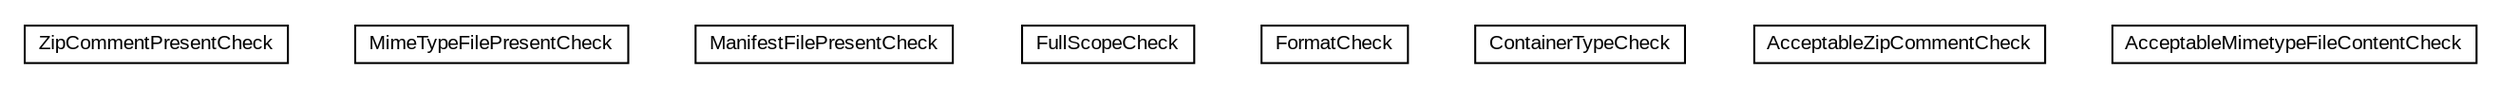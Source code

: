 #!/usr/local/bin/dot
#
# Class diagram 
# Generated by UMLGraph version R5_6-24-gf6e263 (http://www.umlgraph.org/)
#

digraph G {
	edge [fontname="arial",fontsize=10,labelfontname="arial",labelfontsize=10];
	node [fontname="arial",fontsize=10,shape=plaintext];
	nodesep=0.25;
	ranksep=0.5;
	// eu.europa.esig.dss.validation.process.bbb.fc.checks.ZipCommentPresentCheck
	c26864 [label=<<table title="eu.europa.esig.dss.validation.process.bbb.fc.checks.ZipCommentPresentCheck" border="0" cellborder="1" cellspacing="0" cellpadding="2" port="p" href="./ZipCommentPresentCheck.html">
		<tr><td><table border="0" cellspacing="0" cellpadding="1">
<tr><td align="center" balign="center"> ZipCommentPresentCheck </td></tr>
		</table></td></tr>
		</table>>, URL="./ZipCommentPresentCheck.html", fontname="arial", fontcolor="black", fontsize=10.0];
	// eu.europa.esig.dss.validation.process.bbb.fc.checks.MimeTypeFilePresentCheck
	c26865 [label=<<table title="eu.europa.esig.dss.validation.process.bbb.fc.checks.MimeTypeFilePresentCheck" border="0" cellborder="1" cellspacing="0" cellpadding="2" port="p" href="./MimeTypeFilePresentCheck.html">
		<tr><td><table border="0" cellspacing="0" cellpadding="1">
<tr><td align="center" balign="center"> MimeTypeFilePresentCheck </td></tr>
		</table></td></tr>
		</table>>, URL="./MimeTypeFilePresentCheck.html", fontname="arial", fontcolor="black", fontsize=10.0];
	// eu.europa.esig.dss.validation.process.bbb.fc.checks.ManifestFilePresentCheck
	c26866 [label=<<table title="eu.europa.esig.dss.validation.process.bbb.fc.checks.ManifestFilePresentCheck" border="0" cellborder="1" cellspacing="0" cellpadding="2" port="p" href="./ManifestFilePresentCheck.html">
		<tr><td><table border="0" cellspacing="0" cellpadding="1">
<tr><td align="center" balign="center"> ManifestFilePresentCheck </td></tr>
		</table></td></tr>
		</table>>, URL="./ManifestFilePresentCheck.html", fontname="arial", fontcolor="black", fontsize=10.0];
	// eu.europa.esig.dss.validation.process.bbb.fc.checks.FullScopeCheck
	c26867 [label=<<table title="eu.europa.esig.dss.validation.process.bbb.fc.checks.FullScopeCheck" border="0" cellborder="1" cellspacing="0" cellpadding="2" port="p" href="./FullScopeCheck.html">
		<tr><td><table border="0" cellspacing="0" cellpadding="1">
<tr><td align="center" balign="center"> FullScopeCheck </td></tr>
		</table></td></tr>
		</table>>, URL="./FullScopeCheck.html", fontname="arial", fontcolor="black", fontsize=10.0];
	// eu.europa.esig.dss.validation.process.bbb.fc.checks.FormatCheck
	c26868 [label=<<table title="eu.europa.esig.dss.validation.process.bbb.fc.checks.FormatCheck" border="0" cellborder="1" cellspacing="0" cellpadding="2" port="p" href="./FormatCheck.html">
		<tr><td><table border="0" cellspacing="0" cellpadding="1">
<tr><td align="center" balign="center"> FormatCheck </td></tr>
		</table></td></tr>
		</table>>, URL="./FormatCheck.html", fontname="arial", fontcolor="black", fontsize=10.0];
	// eu.europa.esig.dss.validation.process.bbb.fc.checks.ContainerTypeCheck
	c26869 [label=<<table title="eu.europa.esig.dss.validation.process.bbb.fc.checks.ContainerTypeCheck" border="0" cellborder="1" cellspacing="0" cellpadding="2" port="p" href="./ContainerTypeCheck.html">
		<tr><td><table border="0" cellspacing="0" cellpadding="1">
<tr><td align="center" balign="center"> ContainerTypeCheck </td></tr>
		</table></td></tr>
		</table>>, URL="./ContainerTypeCheck.html", fontname="arial", fontcolor="black", fontsize=10.0];
	// eu.europa.esig.dss.validation.process.bbb.fc.checks.AcceptableZipCommentCheck
	c26870 [label=<<table title="eu.europa.esig.dss.validation.process.bbb.fc.checks.AcceptableZipCommentCheck" border="0" cellborder="1" cellspacing="0" cellpadding="2" port="p" href="./AcceptableZipCommentCheck.html">
		<tr><td><table border="0" cellspacing="0" cellpadding="1">
<tr><td align="center" balign="center"> AcceptableZipCommentCheck </td></tr>
		</table></td></tr>
		</table>>, URL="./AcceptableZipCommentCheck.html", fontname="arial", fontcolor="black", fontsize=10.0];
	// eu.europa.esig.dss.validation.process.bbb.fc.checks.AcceptableMimetypeFileContentCheck
	c26871 [label=<<table title="eu.europa.esig.dss.validation.process.bbb.fc.checks.AcceptableMimetypeFileContentCheck" border="0" cellborder="1" cellspacing="0" cellpadding="2" port="p" href="./AcceptableMimetypeFileContentCheck.html">
		<tr><td><table border="0" cellspacing="0" cellpadding="1">
<tr><td align="center" balign="center"> AcceptableMimetypeFileContentCheck </td></tr>
		</table></td></tr>
		</table>>, URL="./AcceptableMimetypeFileContentCheck.html", fontname="arial", fontcolor="black", fontsize=10.0];
}

